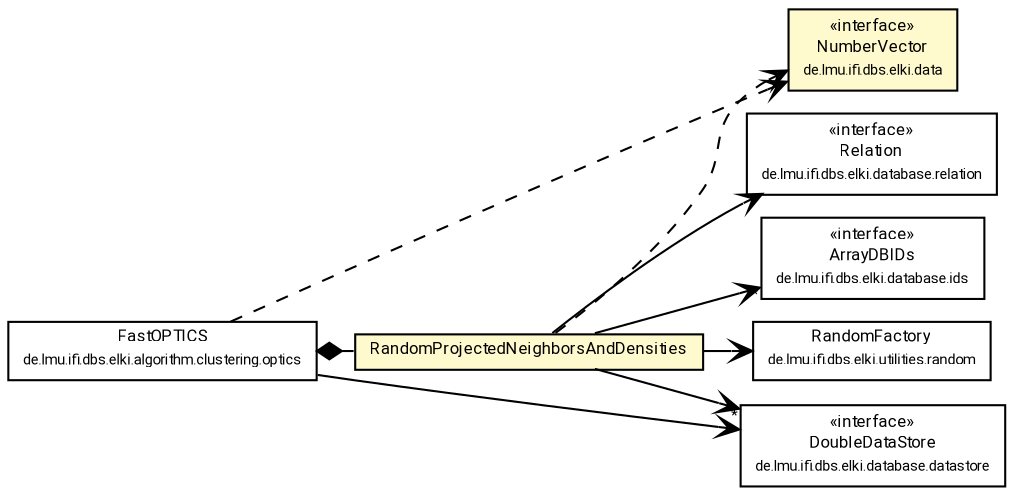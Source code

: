 #!/usr/local/bin/dot
#
# Class diagram 
# Generated by UMLGraph version R5_7_2-60-g0e99a6 (http://www.spinellis.gr/umlgraph/)
#

digraph G {
	graph [fontnames="svg"]
	edge [fontname="Roboto",fontsize=7,labelfontname="Roboto",labelfontsize=7,color="black"];
	node [fontname="Roboto",fontcolor="black",fontsize=8,shape=plaintext,margin=0,width=0,height=0];
	nodesep=0.15;
	ranksep=0.25;
	rankdir=LR;
	// de.lmu.ifi.dbs.elki.index.preprocessed.fastoptics.RandomProjectedNeighborsAndDensities<V extends de.lmu.ifi.dbs.elki.data.NumberVector>
	c8661262 [label=<<table title="de.lmu.ifi.dbs.elki.index.preprocessed.fastoptics.RandomProjectedNeighborsAndDensities" border="0" cellborder="1" cellspacing="0" cellpadding="2" bgcolor="lemonChiffon" href="RandomProjectedNeighborsAndDensities.html" target="_parent">
		<tr><td><table border="0" cellspacing="0" cellpadding="1">
		<tr><td align="center" balign="center"> <font face="Roboto">RandomProjectedNeighborsAndDensities</font> </td></tr>
		</table></td></tr>
		</table>>, URL="RandomProjectedNeighborsAndDensities.html"];
	// de.lmu.ifi.dbs.elki.algorithm.clustering.optics.FastOPTICS<V extends de.lmu.ifi.dbs.elki.data.NumberVector>
	c8661530 [label=<<table title="de.lmu.ifi.dbs.elki.algorithm.clustering.optics.FastOPTICS" border="0" cellborder="1" cellspacing="0" cellpadding="2" href="../../../algorithm/clustering/optics/FastOPTICS.html" target="_parent">
		<tr><td><table border="0" cellspacing="0" cellpadding="1">
		<tr><td align="center" balign="center"> <font face="Roboto">FastOPTICS</font> </td></tr>
		<tr><td align="center" balign="center"> <font face="Roboto" point-size="7.0">de.lmu.ifi.dbs.elki.algorithm.clustering.optics</font> </td></tr>
		</table></td></tr>
		</table>>, URL="../../../algorithm/clustering/optics/FastOPTICS.html"];
	// de.lmu.ifi.dbs.elki.database.relation.Relation<O>
	c8661902 [label=<<table title="de.lmu.ifi.dbs.elki.database.relation.Relation" border="0" cellborder="1" cellspacing="0" cellpadding="2" href="../../../database/relation/Relation.html" target="_parent">
		<tr><td><table border="0" cellspacing="0" cellpadding="1">
		<tr><td align="center" balign="center"> &#171;interface&#187; </td></tr>
		<tr><td align="center" balign="center"> <font face="Roboto">Relation</font> </td></tr>
		<tr><td align="center" balign="center"> <font face="Roboto" point-size="7.0">de.lmu.ifi.dbs.elki.database.relation</font> </td></tr>
		</table></td></tr>
		</table>>, URL="../../../database/relation/Relation.html"];
	// de.lmu.ifi.dbs.elki.data.NumberVector
	c8661924 [label=<<table title="de.lmu.ifi.dbs.elki.data.NumberVector" border="0" cellborder="1" cellspacing="0" cellpadding="2" bgcolor="LemonChiffon" href="../../../data/NumberVector.html" target="_parent">
		<tr><td><table border="0" cellspacing="0" cellpadding="1">
		<tr><td align="center" balign="center"> &#171;interface&#187; </td></tr>
		<tr><td align="center" balign="center"> <font face="Roboto">NumberVector</font> </td></tr>
		<tr><td align="center" balign="center"> <font face="Roboto" point-size="7.0">de.lmu.ifi.dbs.elki.data</font> </td></tr>
		</table></td></tr>
		</table>>, URL="../../../data/NumberVector.html"];
	// de.lmu.ifi.dbs.elki.database.ids.ArrayDBIDs
	c8662049 [label=<<table title="de.lmu.ifi.dbs.elki.database.ids.ArrayDBIDs" border="0" cellborder="1" cellspacing="0" cellpadding="2" href="../../../database/ids/ArrayDBIDs.html" target="_parent">
		<tr><td><table border="0" cellspacing="0" cellpadding="1">
		<tr><td align="center" balign="center"> &#171;interface&#187; </td></tr>
		<tr><td align="center" balign="center"> <font face="Roboto">ArrayDBIDs</font> </td></tr>
		<tr><td align="center" balign="center"> <font face="Roboto" point-size="7.0">de.lmu.ifi.dbs.elki.database.ids</font> </td></tr>
		</table></td></tr>
		</table>>, URL="../../../database/ids/ArrayDBIDs.html"];
	// de.lmu.ifi.dbs.elki.database.datastore.DoubleDataStore
	c8662110 [label=<<table title="de.lmu.ifi.dbs.elki.database.datastore.DoubleDataStore" border="0" cellborder="1" cellspacing="0" cellpadding="2" href="../../../database/datastore/DoubleDataStore.html" target="_parent">
		<tr><td><table border="0" cellspacing="0" cellpadding="1">
		<tr><td align="center" balign="center"> &#171;interface&#187; </td></tr>
		<tr><td align="center" balign="center"> <font face="Roboto">DoubleDataStore</font> </td></tr>
		<tr><td align="center" balign="center"> <font face="Roboto" point-size="7.0">de.lmu.ifi.dbs.elki.database.datastore</font> </td></tr>
		</table></td></tr>
		</table>>, URL="../../../database/datastore/DoubleDataStore.html"];
	// de.lmu.ifi.dbs.elki.utilities.random.RandomFactory
	c8662718 [label=<<table title="de.lmu.ifi.dbs.elki.utilities.random.RandomFactory" border="0" cellborder="1" cellspacing="0" cellpadding="2" href="../../../utilities/random/RandomFactory.html" target="_parent">
		<tr><td><table border="0" cellspacing="0" cellpadding="1">
		<tr><td align="center" balign="center"> <font face="Roboto">RandomFactory</font> </td></tr>
		<tr><td align="center" balign="center"> <font face="Roboto" point-size="7.0">de.lmu.ifi.dbs.elki.utilities.random</font> </td></tr>
		</table></td></tr>
		</table>>, URL="../../../utilities/random/RandomFactory.html"];
	// de.lmu.ifi.dbs.elki.algorithm.clustering.optics.FastOPTICS<V extends de.lmu.ifi.dbs.elki.data.NumberVector> composed de.lmu.ifi.dbs.elki.index.preprocessed.fastoptics.RandomProjectedNeighborsAndDensities<V extends de.lmu.ifi.dbs.elki.data.NumberVector>
	c8661530 -> c8661262 [arrowhead=none,arrowtail=diamond,dir=back,weight=6];
	// de.lmu.ifi.dbs.elki.index.preprocessed.fastoptics.RandomProjectedNeighborsAndDensities<V extends de.lmu.ifi.dbs.elki.data.NumberVector> navassoc de.lmu.ifi.dbs.elki.database.relation.Relation<O>
	c8661262 -> c8661902 [arrowhead=open,weight=1];
	// de.lmu.ifi.dbs.elki.index.preprocessed.fastoptics.RandomProjectedNeighborsAndDensities<V extends de.lmu.ifi.dbs.elki.data.NumberVector> navassoc de.lmu.ifi.dbs.elki.database.ids.ArrayDBIDs
	c8661262 -> c8662049 [arrowhead=open,weight=1,headlabel="*"];
	// de.lmu.ifi.dbs.elki.index.preprocessed.fastoptics.RandomProjectedNeighborsAndDensities<V extends de.lmu.ifi.dbs.elki.data.NumberVector> navassoc de.lmu.ifi.dbs.elki.database.datastore.DoubleDataStore
	c8661262 -> c8662110 [arrowhead=open,weight=1,headlabel="*"];
	// de.lmu.ifi.dbs.elki.index.preprocessed.fastoptics.RandomProjectedNeighborsAndDensities<V extends de.lmu.ifi.dbs.elki.data.NumberVector> navassoc de.lmu.ifi.dbs.elki.utilities.random.RandomFactory
	c8661262 -> c8662718 [arrowhead=open,weight=1];
	// de.lmu.ifi.dbs.elki.algorithm.clustering.optics.FastOPTICS<V extends de.lmu.ifi.dbs.elki.data.NumberVector> navassoc de.lmu.ifi.dbs.elki.database.datastore.DoubleDataStore
	c8661530 -> c8662110 [arrowhead=open,weight=1];
	// de.lmu.ifi.dbs.elki.index.preprocessed.fastoptics.RandomProjectedNeighborsAndDensities<V extends de.lmu.ifi.dbs.elki.data.NumberVector> depend de.lmu.ifi.dbs.elki.data.NumberVector
	c8661262 -> c8661924 [arrowhead=open,style=dashed,weight=0];
	// de.lmu.ifi.dbs.elki.algorithm.clustering.optics.FastOPTICS<V extends de.lmu.ifi.dbs.elki.data.NumberVector> depend de.lmu.ifi.dbs.elki.data.NumberVector
	c8661530 -> c8661924 [arrowhead=open,style=dashed,weight=0];
}


